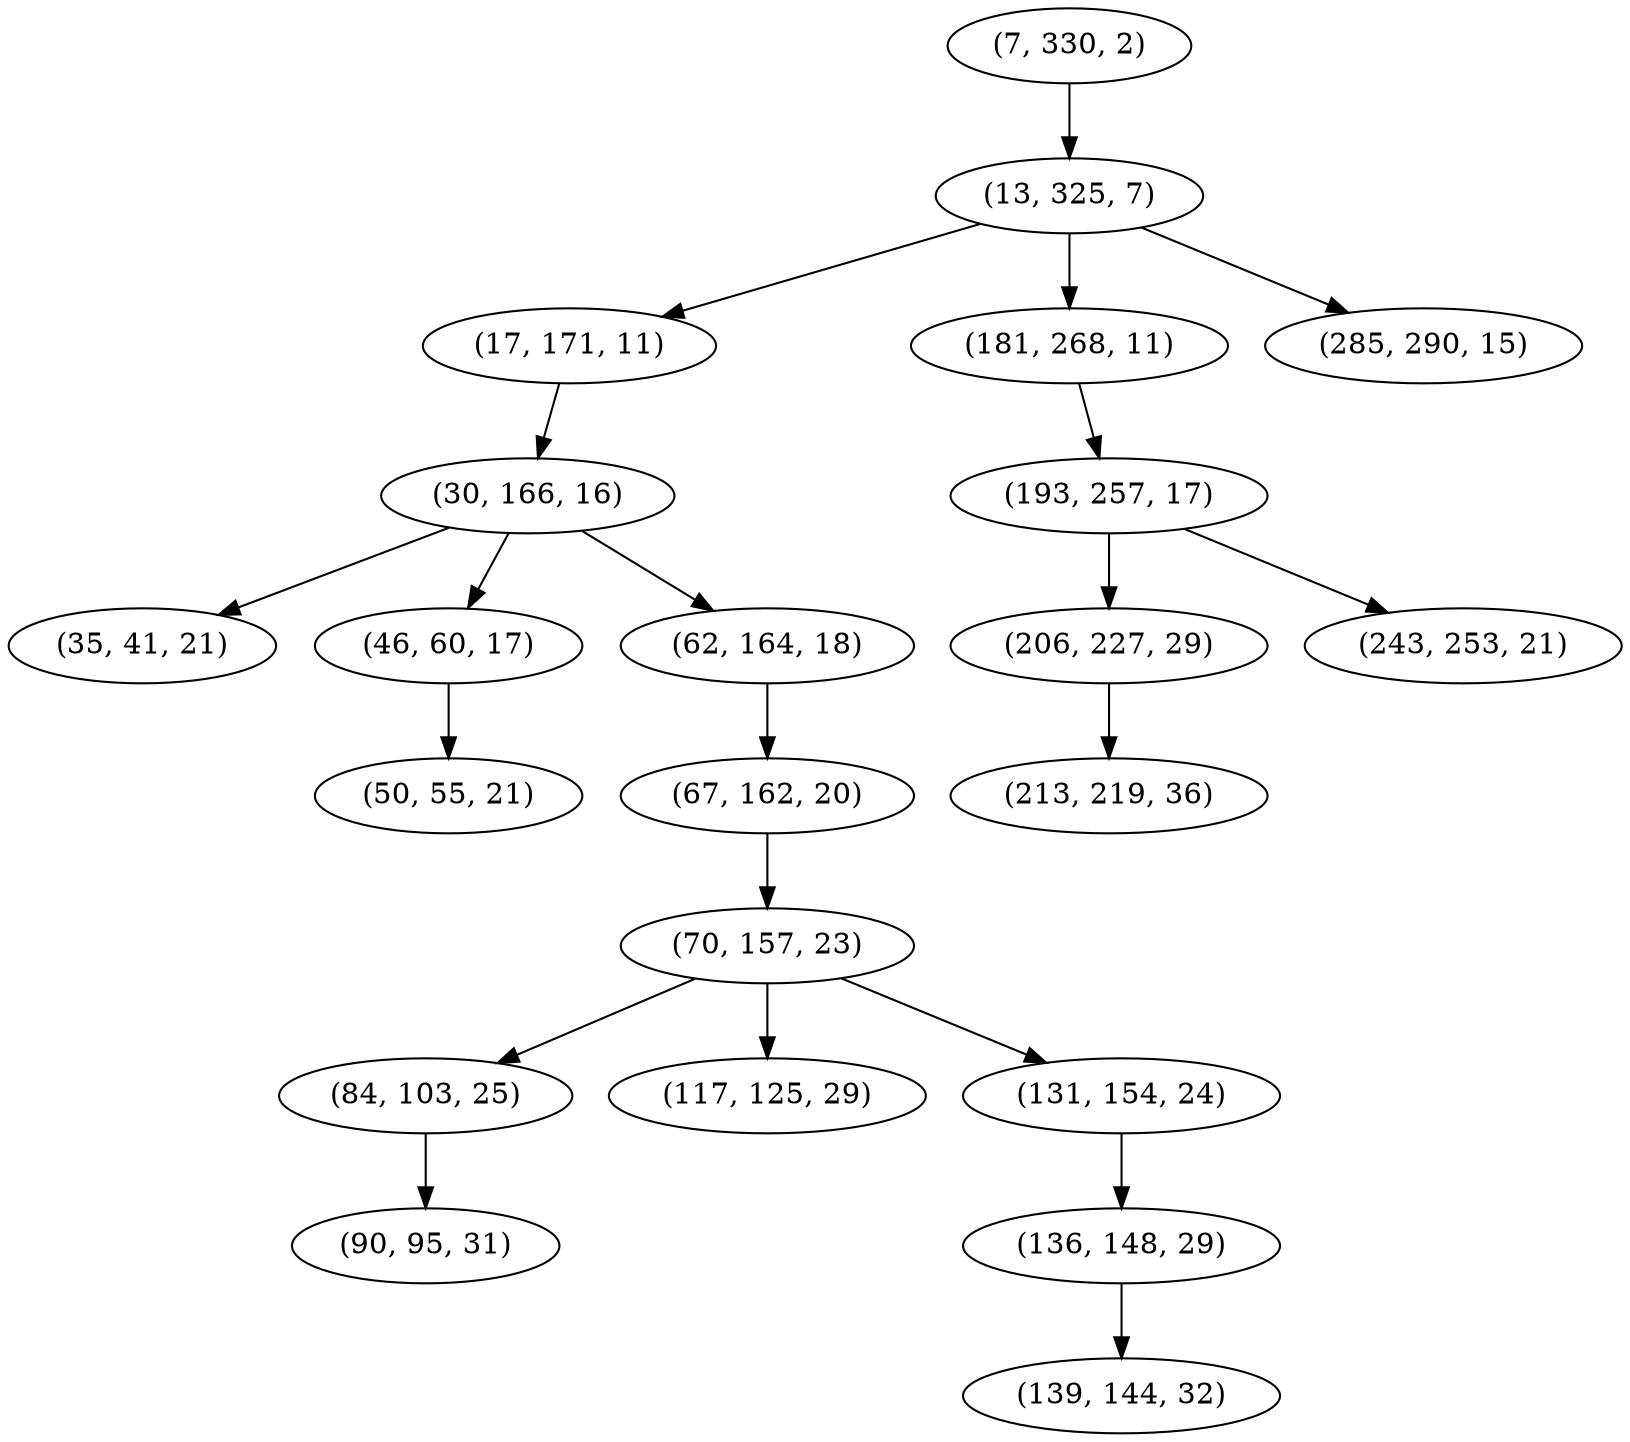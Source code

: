 digraph tree {
    "(7, 330, 2)";
    "(13, 325, 7)";
    "(17, 171, 11)";
    "(30, 166, 16)";
    "(35, 41, 21)";
    "(46, 60, 17)";
    "(50, 55, 21)";
    "(62, 164, 18)";
    "(67, 162, 20)";
    "(70, 157, 23)";
    "(84, 103, 25)";
    "(90, 95, 31)";
    "(117, 125, 29)";
    "(131, 154, 24)";
    "(136, 148, 29)";
    "(139, 144, 32)";
    "(181, 268, 11)";
    "(193, 257, 17)";
    "(206, 227, 29)";
    "(213, 219, 36)";
    "(243, 253, 21)";
    "(285, 290, 15)";
    "(7, 330, 2)" -> "(13, 325, 7)";
    "(13, 325, 7)" -> "(17, 171, 11)";
    "(13, 325, 7)" -> "(181, 268, 11)";
    "(13, 325, 7)" -> "(285, 290, 15)";
    "(17, 171, 11)" -> "(30, 166, 16)";
    "(30, 166, 16)" -> "(35, 41, 21)";
    "(30, 166, 16)" -> "(46, 60, 17)";
    "(30, 166, 16)" -> "(62, 164, 18)";
    "(46, 60, 17)" -> "(50, 55, 21)";
    "(62, 164, 18)" -> "(67, 162, 20)";
    "(67, 162, 20)" -> "(70, 157, 23)";
    "(70, 157, 23)" -> "(84, 103, 25)";
    "(70, 157, 23)" -> "(117, 125, 29)";
    "(70, 157, 23)" -> "(131, 154, 24)";
    "(84, 103, 25)" -> "(90, 95, 31)";
    "(131, 154, 24)" -> "(136, 148, 29)";
    "(136, 148, 29)" -> "(139, 144, 32)";
    "(181, 268, 11)" -> "(193, 257, 17)";
    "(193, 257, 17)" -> "(206, 227, 29)";
    "(193, 257, 17)" -> "(243, 253, 21)";
    "(206, 227, 29)" -> "(213, 219, 36)";
}
